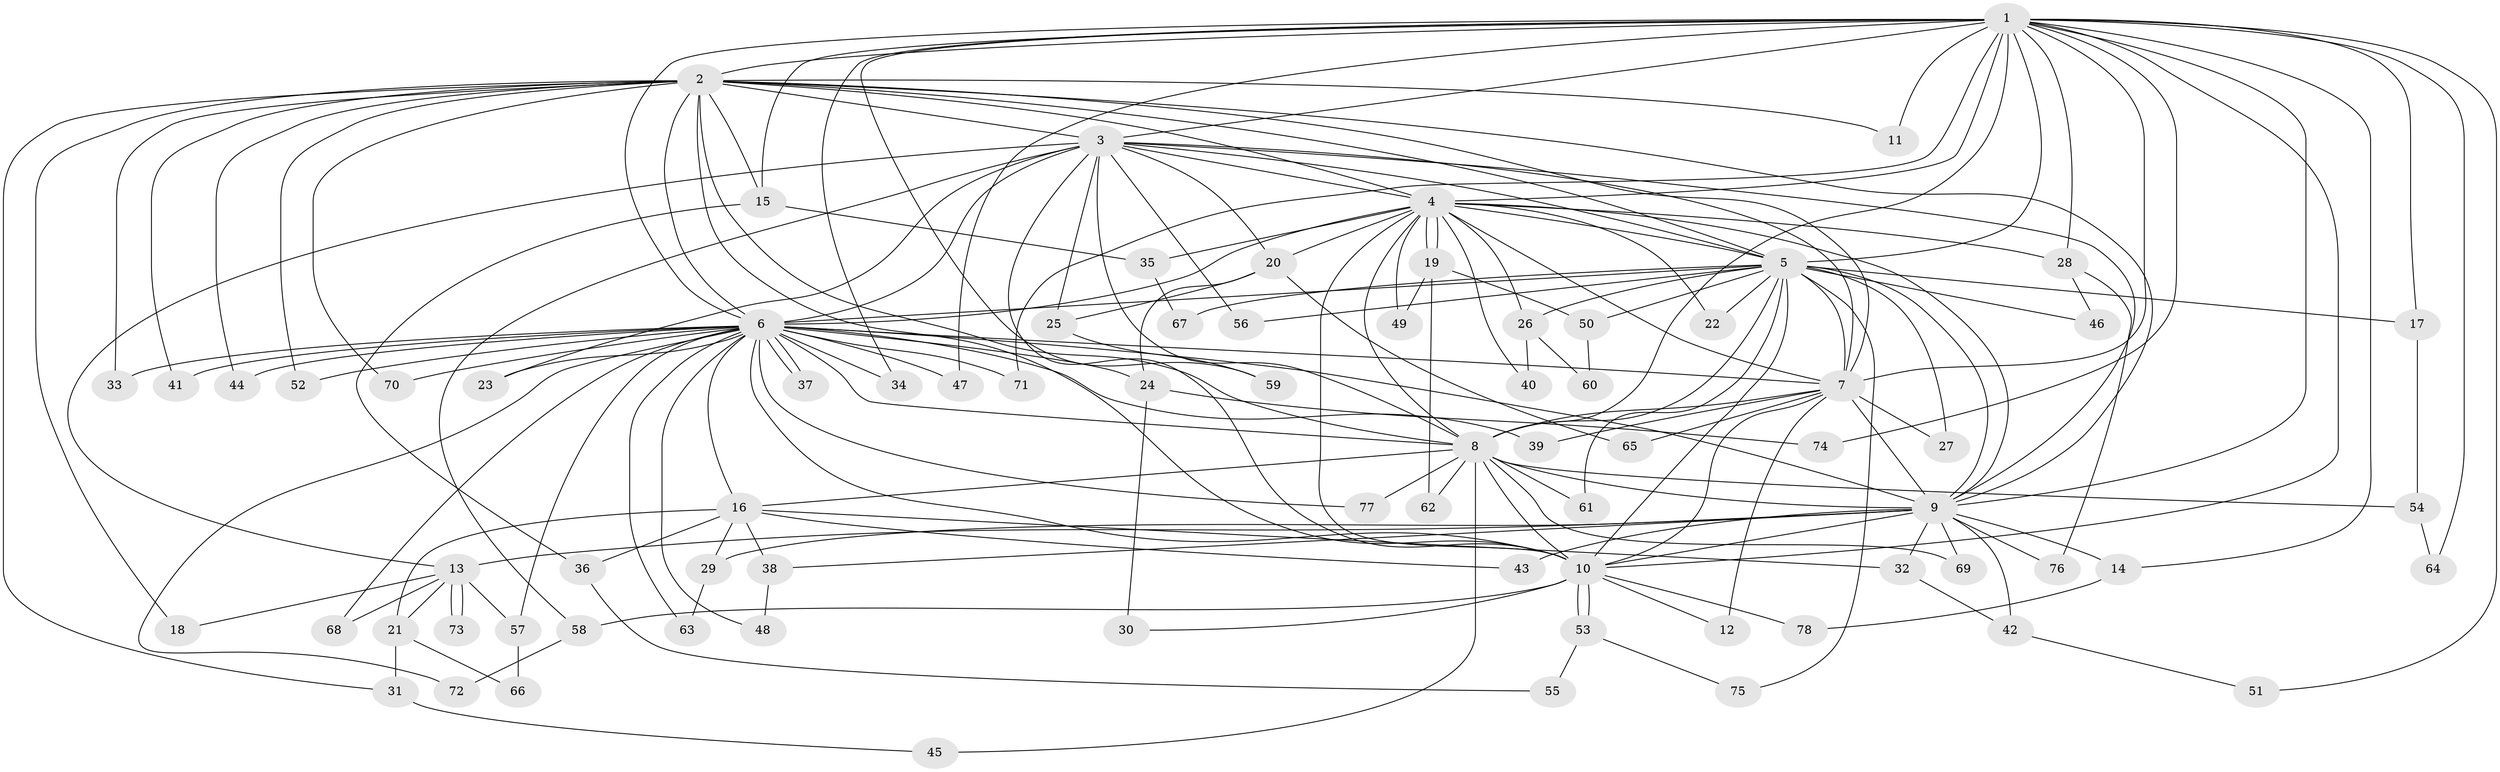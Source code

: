 // Generated by graph-tools (version 1.1) at 2025/13/03/09/25 04:13:40]
// undirected, 78 vertices, 181 edges
graph export_dot {
graph [start="1"]
  node [color=gray90,style=filled];
  1;
  2;
  3;
  4;
  5;
  6;
  7;
  8;
  9;
  10;
  11;
  12;
  13;
  14;
  15;
  16;
  17;
  18;
  19;
  20;
  21;
  22;
  23;
  24;
  25;
  26;
  27;
  28;
  29;
  30;
  31;
  32;
  33;
  34;
  35;
  36;
  37;
  38;
  39;
  40;
  41;
  42;
  43;
  44;
  45;
  46;
  47;
  48;
  49;
  50;
  51;
  52;
  53;
  54;
  55;
  56;
  57;
  58;
  59;
  60;
  61;
  62;
  63;
  64;
  65;
  66;
  67;
  68;
  69;
  70;
  71;
  72;
  73;
  74;
  75;
  76;
  77;
  78;
  1 -- 2;
  1 -- 3;
  1 -- 4;
  1 -- 5;
  1 -- 6;
  1 -- 7;
  1 -- 8;
  1 -- 9;
  1 -- 10;
  1 -- 11;
  1 -- 14;
  1 -- 15;
  1 -- 17;
  1 -- 28;
  1 -- 34;
  1 -- 47;
  1 -- 51;
  1 -- 59;
  1 -- 64;
  1 -- 71;
  1 -- 74;
  2 -- 3;
  2 -- 4;
  2 -- 5;
  2 -- 6;
  2 -- 7;
  2 -- 8;
  2 -- 9;
  2 -- 10;
  2 -- 11;
  2 -- 15;
  2 -- 18;
  2 -- 31;
  2 -- 33;
  2 -- 41;
  2 -- 44;
  2 -- 52;
  2 -- 70;
  3 -- 4;
  3 -- 5;
  3 -- 6;
  3 -- 7;
  3 -- 8;
  3 -- 9;
  3 -- 10;
  3 -- 13;
  3 -- 20;
  3 -- 23;
  3 -- 25;
  3 -- 56;
  3 -- 58;
  4 -- 5;
  4 -- 6;
  4 -- 7;
  4 -- 8;
  4 -- 9;
  4 -- 10;
  4 -- 19;
  4 -- 19;
  4 -- 20;
  4 -- 22;
  4 -- 26;
  4 -- 28;
  4 -- 35;
  4 -- 40;
  4 -- 49;
  5 -- 6;
  5 -- 7;
  5 -- 8;
  5 -- 9;
  5 -- 10;
  5 -- 17;
  5 -- 22;
  5 -- 26;
  5 -- 27;
  5 -- 46;
  5 -- 50;
  5 -- 56;
  5 -- 61;
  5 -- 67;
  5 -- 75;
  6 -- 7;
  6 -- 8;
  6 -- 9;
  6 -- 10;
  6 -- 16;
  6 -- 23;
  6 -- 24;
  6 -- 33;
  6 -- 34;
  6 -- 37;
  6 -- 37;
  6 -- 39;
  6 -- 41;
  6 -- 44;
  6 -- 47;
  6 -- 48;
  6 -- 52;
  6 -- 57;
  6 -- 63;
  6 -- 68;
  6 -- 70;
  6 -- 71;
  6 -- 72;
  6 -- 77;
  7 -- 8;
  7 -- 9;
  7 -- 10;
  7 -- 12;
  7 -- 27;
  7 -- 39;
  7 -- 65;
  8 -- 9;
  8 -- 10;
  8 -- 16;
  8 -- 45;
  8 -- 54;
  8 -- 61;
  8 -- 62;
  8 -- 69;
  8 -- 77;
  9 -- 10;
  9 -- 13;
  9 -- 14;
  9 -- 29;
  9 -- 32;
  9 -- 38;
  9 -- 42;
  9 -- 43;
  9 -- 69;
  9 -- 76;
  10 -- 12;
  10 -- 30;
  10 -- 53;
  10 -- 53;
  10 -- 58;
  10 -- 78;
  13 -- 18;
  13 -- 21;
  13 -- 57;
  13 -- 68;
  13 -- 73;
  13 -- 73;
  14 -- 78;
  15 -- 35;
  15 -- 36;
  16 -- 21;
  16 -- 29;
  16 -- 32;
  16 -- 36;
  16 -- 38;
  16 -- 43;
  17 -- 54;
  19 -- 49;
  19 -- 50;
  19 -- 62;
  20 -- 24;
  20 -- 25;
  20 -- 65;
  21 -- 31;
  21 -- 66;
  24 -- 30;
  24 -- 74;
  25 -- 59;
  26 -- 40;
  26 -- 60;
  28 -- 46;
  28 -- 76;
  29 -- 63;
  31 -- 45;
  32 -- 42;
  35 -- 67;
  36 -- 55;
  38 -- 48;
  42 -- 51;
  50 -- 60;
  53 -- 55;
  53 -- 75;
  54 -- 64;
  57 -- 66;
  58 -- 72;
}
